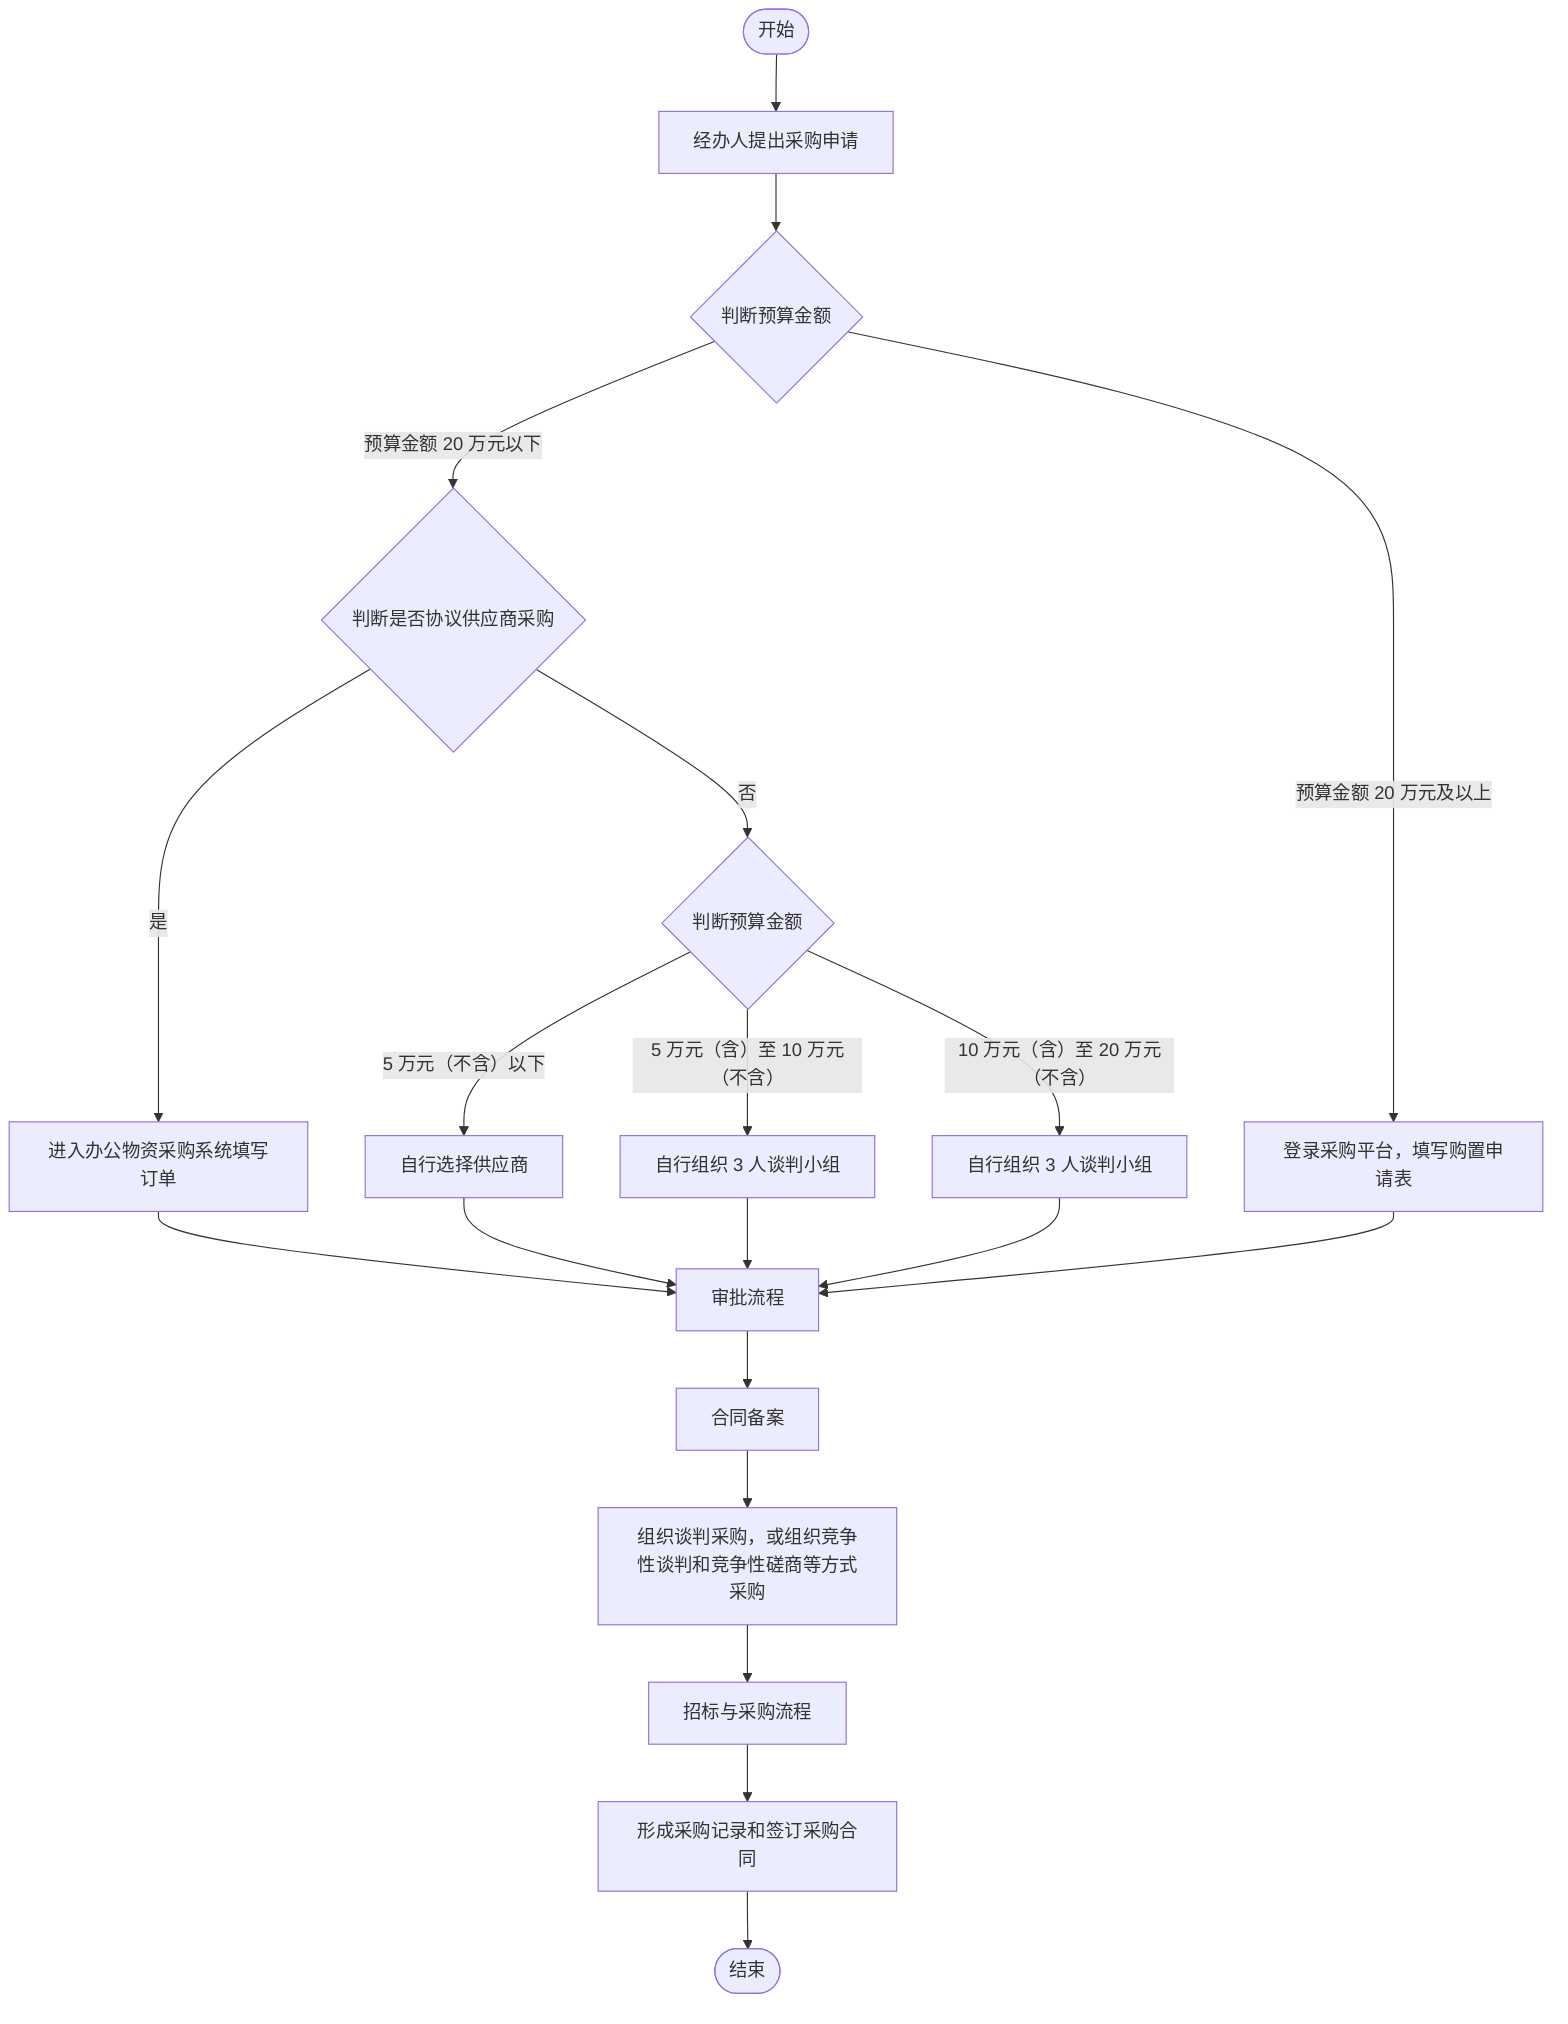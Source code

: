 flowchart TD
    Start(["开始"]) --> P1["经办人提出采购申请"]
    P1 --> P2{"判断预算金额"}
    P2 -->|预算金额 20 万元以下| P3{"判断是否协议供应商采购"}
    P3 -->|是| P4["进入办公物资采购系统填写订单"]
    P3 -->|否| P5{"判断预算金额"}
    P5 -->|5 万元（不含）以下| P6["自行选择供应商"]
    P5 -->|5 万元（含）至 10 万元（不含）| P7["自行组织 3 人谈判小组"]
    P5 -->|10 万元（含）至 20 万元（不含）| P8["自行组织 3 人谈判小组"]
    P2 -->|预算金额 20 万元及以上| P9["登录采购平台，填写购置申请表"]
    P4 --> P10["审批流程"]
    P6 --> P10
    P7 --> P10
    P8 --> P10
    P9 --> P10
    P10 --> P11["合同备案"]
    P11 --> P12["组织谈判采购，或组织竞争性谈判和竞争性磋商等方式采购"]
    P12 --> P13["招标与采购流程"]
    P13 --> P14["形成采购记录和签订采购合同"]
    P14 --> End(["结束"])
